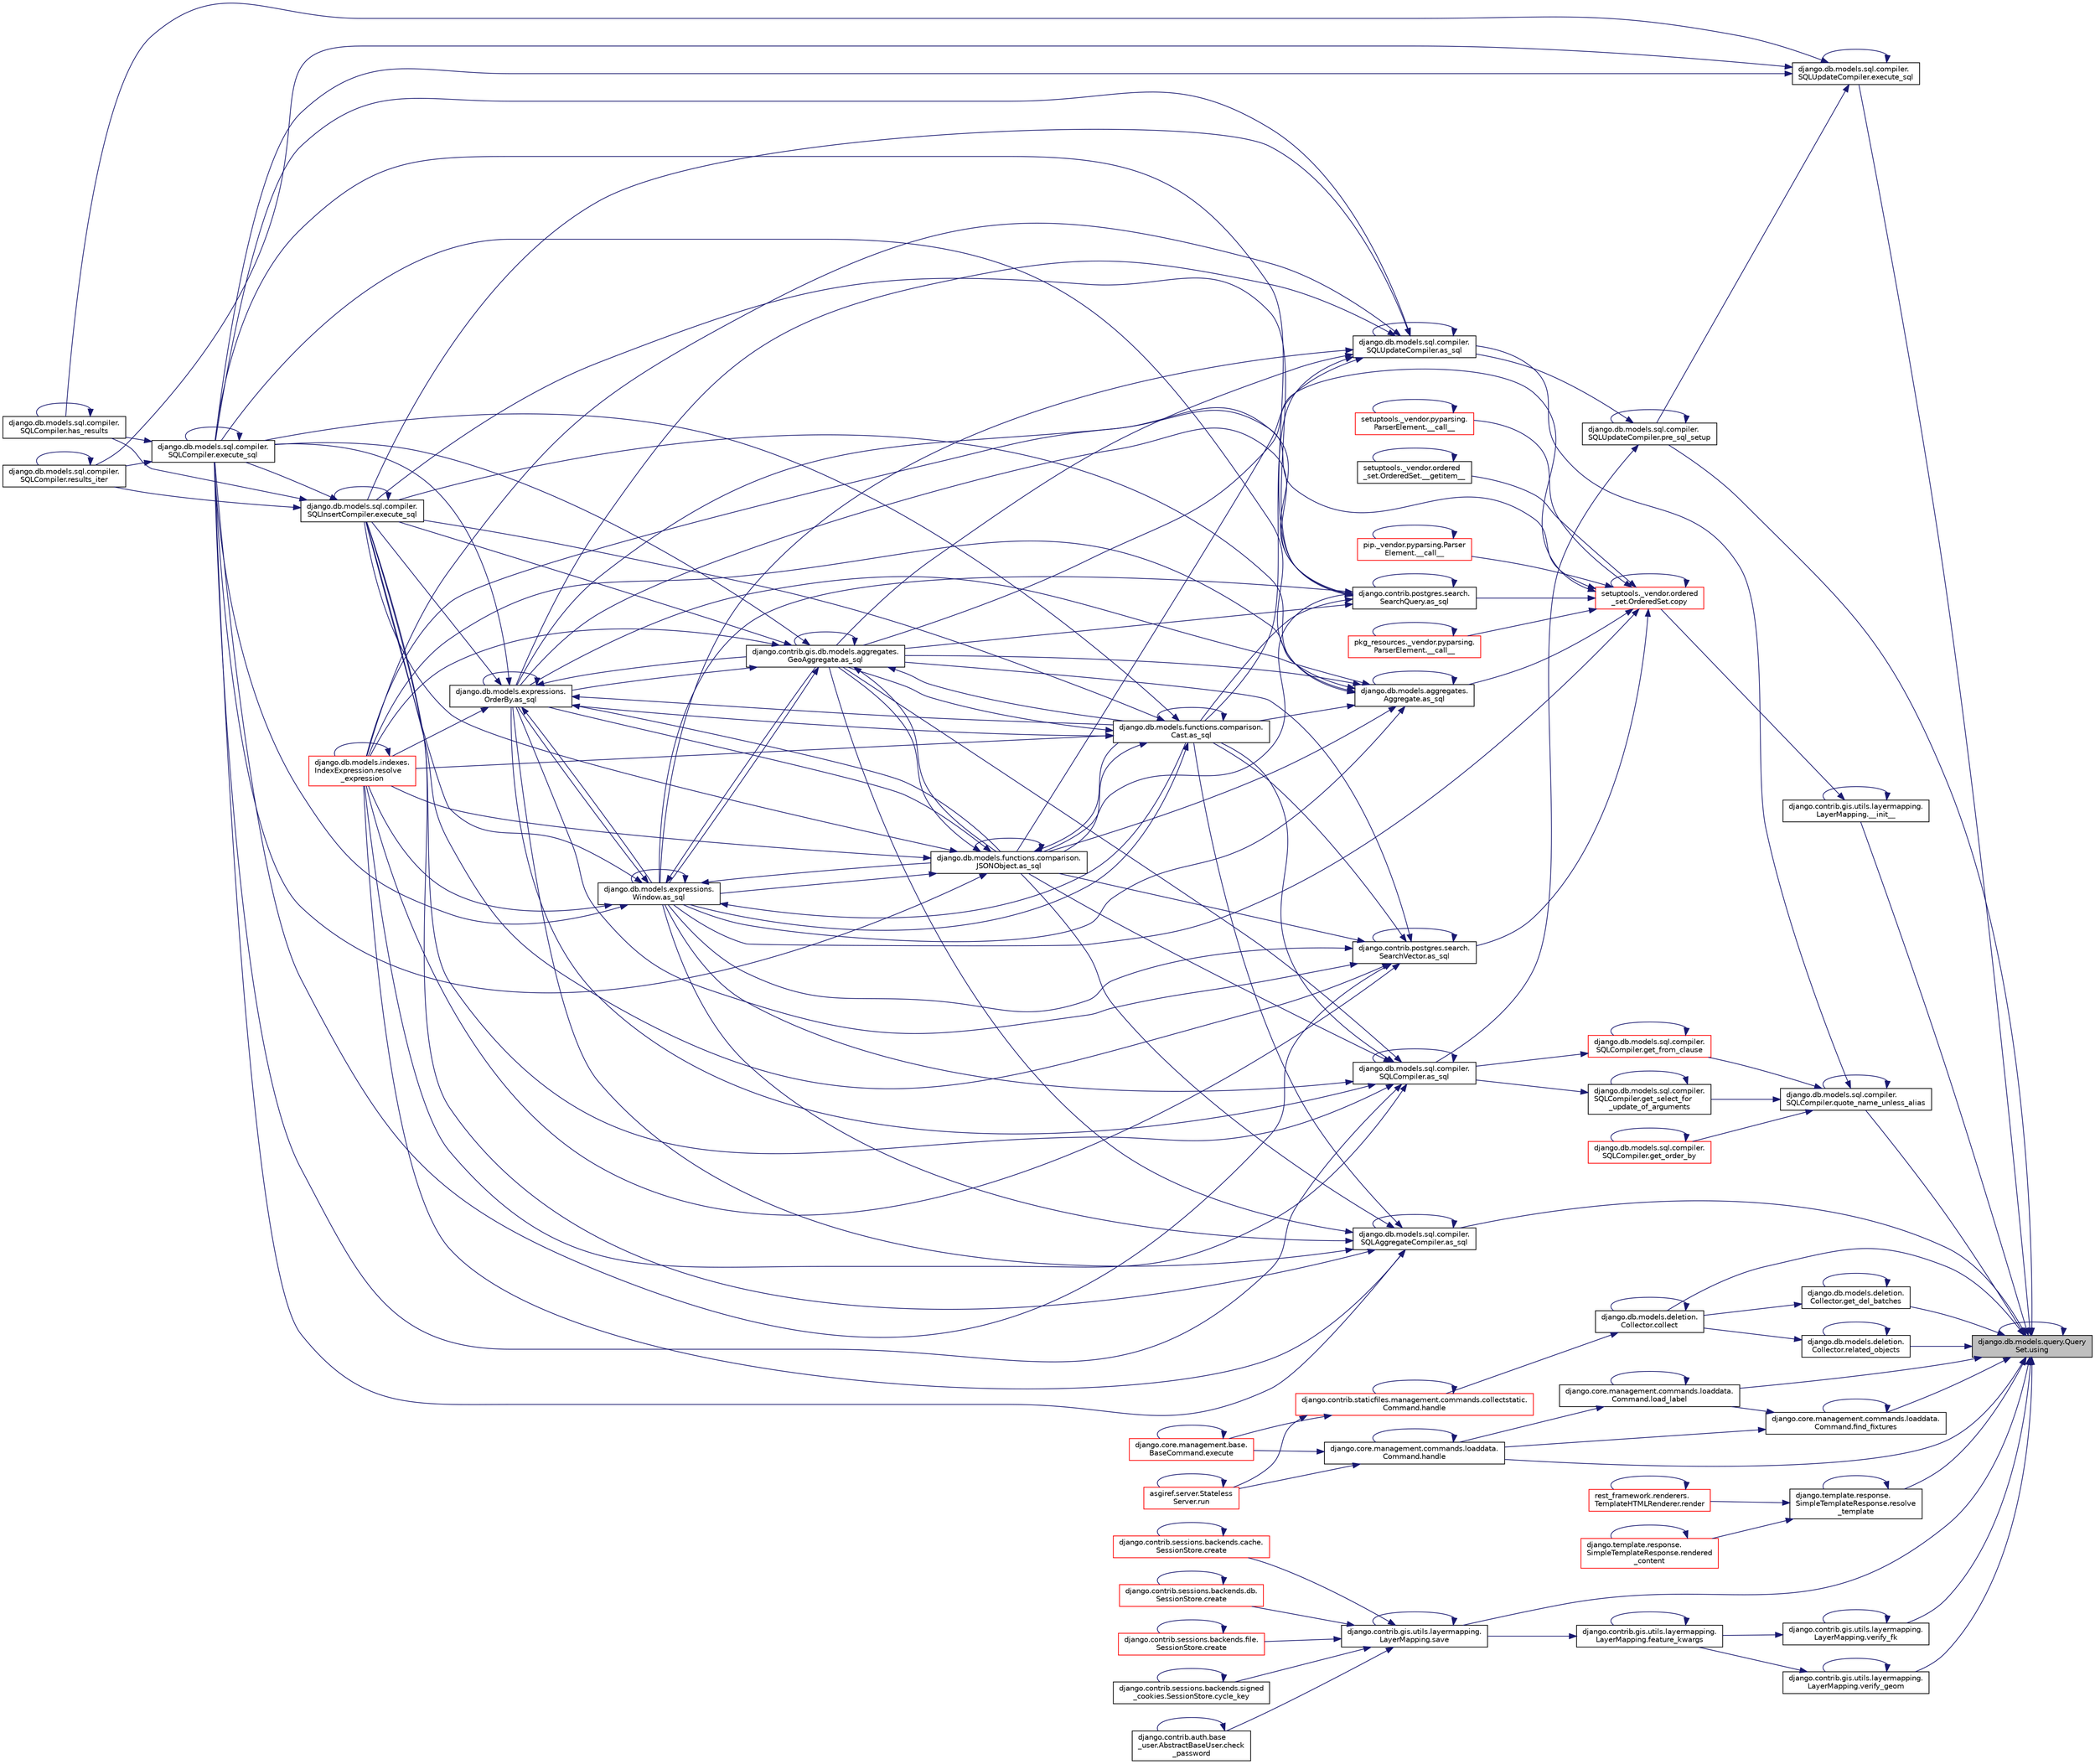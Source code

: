digraph "django.db.models.query.QuerySet.using"
{
 // LATEX_PDF_SIZE
  edge [fontname="Helvetica",fontsize="10",labelfontname="Helvetica",labelfontsize="10"];
  node [fontname="Helvetica",fontsize="10",shape=record];
  rankdir="RL";
  Node1 [label="django.db.models.query.Query\lSet.using",height=0.2,width=0.4,color="black", fillcolor="grey75", style="filled", fontcolor="black",tooltip=" "];
  Node1 -> Node2 [dir="back",color="midnightblue",fontsize="10",style="solid",fontname="Helvetica"];
  Node2 [label="django.contrib.gis.utils.layermapping.\lLayerMapping.__init__",height=0.2,width=0.4,color="black", fillcolor="white", style="filled",URL="$d5/d90/classdjango_1_1contrib_1_1gis_1_1utils_1_1layermapping_1_1_layer_mapping.html#a441abbcdca471c0850e042f57479dcf7",tooltip=" "];
  Node2 -> Node2 [dir="back",color="midnightblue",fontsize="10",style="solid",fontname="Helvetica"];
  Node2 -> Node3 [dir="back",color="midnightblue",fontsize="10",style="solid",fontname="Helvetica"];
  Node3 [label="setuptools._vendor.ordered\l_set.OrderedSet.copy",height=0.2,width=0.4,color="red", fillcolor="white", style="filled",URL="$d0/d40/classsetuptools_1_1__vendor_1_1ordered__set_1_1_ordered_set.html#a84224c403039b9dac5d2794d85073053",tooltip=" "];
  Node3 -> Node4 [dir="back",color="midnightblue",fontsize="10",style="solid",fontname="Helvetica"];
  Node4 [label="pip._vendor.pyparsing.Parser\lElement.__call__",height=0.2,width=0.4,color="red", fillcolor="white", style="filled",URL="$df/d7f/classpip_1_1__vendor_1_1pyparsing_1_1_parser_element.html#ae345dfb10ea6a1e9c77120e86129ab16",tooltip=" "];
  Node4 -> Node4 [dir="back",color="midnightblue",fontsize="10",style="solid",fontname="Helvetica"];
  Node3 -> Node7 [dir="back",color="midnightblue",fontsize="10",style="solid",fontname="Helvetica"];
  Node7 [label="pkg_resources._vendor.pyparsing.\lParserElement.__call__",height=0.2,width=0.4,color="red", fillcolor="white", style="filled",URL="$de/df0/classpkg__resources_1_1__vendor_1_1pyparsing_1_1_parser_element.html#a43d9a7e720d29a80c49f63998712c9a5",tooltip=" "];
  Node7 -> Node7 [dir="back",color="midnightblue",fontsize="10",style="solid",fontname="Helvetica"];
  Node3 -> Node8 [dir="back",color="midnightblue",fontsize="10",style="solid",fontname="Helvetica"];
  Node8 [label="setuptools._vendor.pyparsing.\lParserElement.__call__",height=0.2,width=0.4,color="red", fillcolor="white", style="filled",URL="$d9/d25/classsetuptools_1_1__vendor_1_1pyparsing_1_1_parser_element.html#a7f154aa4d9339f88d2306325bf99b953",tooltip=" "];
  Node8 -> Node8 [dir="back",color="midnightblue",fontsize="10",style="solid",fontname="Helvetica"];
  Node3 -> Node9 [dir="back",color="midnightblue",fontsize="10",style="solid",fontname="Helvetica"];
  Node9 [label="setuptools._vendor.ordered\l_set.OrderedSet.__getitem__",height=0.2,width=0.4,color="black", fillcolor="white", style="filled",URL="$d0/d40/classsetuptools_1_1__vendor_1_1ordered__set_1_1_ordered_set.html#afa5d263824cc35374a0cf762672f68ae",tooltip=" "];
  Node9 -> Node9 [dir="back",color="midnightblue",fontsize="10",style="solid",fontname="Helvetica"];
  Node3 -> Node10 [dir="back",color="midnightblue",fontsize="10",style="solid",fontname="Helvetica"];
  Node10 [label="django.db.models.aggregates.\lAggregate.as_sql",height=0.2,width=0.4,color="black", fillcolor="white", style="filled",URL="$d7/d0c/classdjango_1_1db_1_1models_1_1aggregates_1_1_aggregate.html#a86af10d7994d4f7a535cb7476201db71",tooltip=" "];
  Node10 -> Node10 [dir="back",color="midnightblue",fontsize="10",style="solid",fontname="Helvetica"];
  Node10 -> Node11 [dir="back",color="midnightblue",fontsize="10",style="solid",fontname="Helvetica"];
  Node11 [label="django.db.models.functions.comparison.\lCast.as_sql",height=0.2,width=0.4,color="black", fillcolor="white", style="filled",URL="$dd/d3c/classdjango_1_1db_1_1models_1_1functions_1_1comparison_1_1_cast.html#a010e365ade29d50da0332d4f46b95cf0",tooltip=" "];
  Node11 -> Node11 [dir="back",color="midnightblue",fontsize="10",style="solid",fontname="Helvetica"];
  Node11 -> Node12 [dir="back",color="midnightblue",fontsize="10",style="solid",fontname="Helvetica"];
  Node12 [label="django.db.models.functions.comparison.\lJSONObject.as_sql",height=0.2,width=0.4,color="black", fillcolor="white", style="filled",URL="$db/d2f/classdjango_1_1db_1_1models_1_1functions_1_1comparison_1_1_j_s_o_n_object.html#a7ea48a9164c15f6c04fa1851987b0be4",tooltip=" "];
  Node12 -> Node11 [dir="back",color="midnightblue",fontsize="10",style="solid",fontname="Helvetica"];
  Node12 -> Node12 [dir="back",color="midnightblue",fontsize="10",style="solid",fontname="Helvetica"];
  Node12 -> Node13 [dir="back",color="midnightblue",fontsize="10",style="solid",fontname="Helvetica"];
  Node13 [label="django.contrib.gis.db.models.aggregates.\lGeoAggregate.as_sql",height=0.2,width=0.4,color="black", fillcolor="white", style="filled",URL="$df/dbe/classdjango_1_1contrib_1_1gis_1_1db_1_1models_1_1aggregates_1_1_geo_aggregate.html#a129bfb83cb8d965d40be63e974594fa7",tooltip=" "];
  Node13 -> Node11 [dir="back",color="midnightblue",fontsize="10",style="solid",fontname="Helvetica"];
  Node13 -> Node12 [dir="back",color="midnightblue",fontsize="10",style="solid",fontname="Helvetica"];
  Node13 -> Node13 [dir="back",color="midnightblue",fontsize="10",style="solid",fontname="Helvetica"];
  Node13 -> Node14 [dir="back",color="midnightblue",fontsize="10",style="solid",fontname="Helvetica"];
  Node14 [label="django.db.models.expressions.\lWindow.as_sql",height=0.2,width=0.4,color="black", fillcolor="white", style="filled",URL="$d6/d1c/classdjango_1_1db_1_1models_1_1expressions_1_1_window.html#a2a81a422e2884ef2026394b0f83416dc",tooltip=" "];
  Node14 -> Node11 [dir="back",color="midnightblue",fontsize="10",style="solid",fontname="Helvetica"];
  Node14 -> Node12 [dir="back",color="midnightblue",fontsize="10",style="solid",fontname="Helvetica"];
  Node14 -> Node13 [dir="back",color="midnightblue",fontsize="10",style="solid",fontname="Helvetica"];
  Node14 -> Node14 [dir="back",color="midnightblue",fontsize="10",style="solid",fontname="Helvetica"];
  Node14 -> Node15 [dir="back",color="midnightblue",fontsize="10",style="solid",fontname="Helvetica"];
  Node15 [label="django.db.models.expressions.\lOrderBy.as_sql",height=0.2,width=0.4,color="black", fillcolor="white", style="filled",URL="$da/d4d/classdjango_1_1db_1_1models_1_1expressions_1_1_order_by.html#a343064ad7cfdac310e95fd997ee6d4cc",tooltip=" "];
  Node15 -> Node11 [dir="back",color="midnightblue",fontsize="10",style="solid",fontname="Helvetica"];
  Node15 -> Node12 [dir="back",color="midnightblue",fontsize="10",style="solid",fontname="Helvetica"];
  Node15 -> Node13 [dir="back",color="midnightblue",fontsize="10",style="solid",fontname="Helvetica"];
  Node15 -> Node14 [dir="back",color="midnightblue",fontsize="10",style="solid",fontname="Helvetica"];
  Node15 -> Node15 [dir="back",color="midnightblue",fontsize="10",style="solid",fontname="Helvetica"];
  Node15 -> Node16 [dir="back",color="midnightblue",fontsize="10",style="solid",fontname="Helvetica"];
  Node16 [label="django.db.models.sql.compiler.\lSQLCompiler.execute_sql",height=0.2,width=0.4,color="black", fillcolor="white", style="filled",URL="$df/de2/classdjango_1_1db_1_1models_1_1sql_1_1compiler_1_1_s_q_l_compiler.html#a2547088c51124a0d09620d04cf56b050",tooltip=" "];
  Node16 -> Node16 [dir="back",color="midnightblue",fontsize="10",style="solid",fontname="Helvetica"];
  Node16 -> Node17 [dir="back",color="midnightblue",fontsize="10",style="solid",fontname="Helvetica"];
  Node17 [label="django.db.models.sql.compiler.\lSQLCompiler.has_results",height=0.2,width=0.4,color="black", fillcolor="white", style="filled",URL="$df/de2/classdjango_1_1db_1_1models_1_1sql_1_1compiler_1_1_s_q_l_compiler.html#a9d05678c81b8b17bf60caf67b3a66fee",tooltip=" "];
  Node17 -> Node17 [dir="back",color="midnightblue",fontsize="10",style="solid",fontname="Helvetica"];
  Node16 -> Node18 [dir="back",color="midnightblue",fontsize="10",style="solid",fontname="Helvetica"];
  Node18 [label="django.db.models.sql.compiler.\lSQLCompiler.results_iter",height=0.2,width=0.4,color="black", fillcolor="white", style="filled",URL="$df/de2/classdjango_1_1db_1_1models_1_1sql_1_1compiler_1_1_s_q_l_compiler.html#ae8fdefa3a4dd74aa89ec963abf30fcde",tooltip=" "];
  Node18 -> Node18 [dir="back",color="midnightblue",fontsize="10",style="solid",fontname="Helvetica"];
  Node15 -> Node19 [dir="back",color="midnightblue",fontsize="10",style="solid",fontname="Helvetica"];
  Node19 [label="django.db.models.sql.compiler.\lSQLInsertCompiler.execute_sql",height=0.2,width=0.4,color="black", fillcolor="white", style="filled",URL="$dd/daa/classdjango_1_1db_1_1models_1_1sql_1_1compiler_1_1_s_q_l_insert_compiler.html#a2ebda5346b92962b6ac5ca8234bfeb42",tooltip=" "];
  Node19 -> Node16 [dir="back",color="midnightblue",fontsize="10",style="solid",fontname="Helvetica"];
  Node19 -> Node19 [dir="back",color="midnightblue",fontsize="10",style="solid",fontname="Helvetica"];
  Node19 -> Node17 [dir="back",color="midnightblue",fontsize="10",style="solid",fontname="Helvetica"];
  Node19 -> Node18 [dir="back",color="midnightblue",fontsize="10",style="solid",fontname="Helvetica"];
  Node15 -> Node20 [dir="back",color="midnightblue",fontsize="10",style="solid",fontname="Helvetica"];
  Node20 [label="django.db.models.indexes.\lIndexExpression.resolve\l_expression",height=0.2,width=0.4,color="red", fillcolor="white", style="filled",URL="$df/d4f/classdjango_1_1db_1_1models_1_1indexes_1_1_index_expression.html#ae39ac90454fba3ff53ac2d342cd5feea",tooltip=" "];
  Node20 -> Node20 [dir="back",color="midnightblue",fontsize="10",style="solid",fontname="Helvetica"];
  Node14 -> Node16 [dir="back",color="midnightblue",fontsize="10",style="solid",fontname="Helvetica"];
  Node14 -> Node19 [dir="back",color="midnightblue",fontsize="10",style="solid",fontname="Helvetica"];
  Node14 -> Node20 [dir="back",color="midnightblue",fontsize="10",style="solid",fontname="Helvetica"];
  Node13 -> Node15 [dir="back",color="midnightblue",fontsize="10",style="solid",fontname="Helvetica"];
  Node13 -> Node16 [dir="back",color="midnightblue",fontsize="10",style="solid",fontname="Helvetica"];
  Node13 -> Node19 [dir="back",color="midnightblue",fontsize="10",style="solid",fontname="Helvetica"];
  Node13 -> Node20 [dir="back",color="midnightblue",fontsize="10",style="solid",fontname="Helvetica"];
  Node12 -> Node14 [dir="back",color="midnightblue",fontsize="10",style="solid",fontname="Helvetica"];
  Node12 -> Node15 [dir="back",color="midnightblue",fontsize="10",style="solid",fontname="Helvetica"];
  Node12 -> Node16 [dir="back",color="midnightblue",fontsize="10",style="solid",fontname="Helvetica"];
  Node12 -> Node19 [dir="back",color="midnightblue",fontsize="10",style="solid",fontname="Helvetica"];
  Node12 -> Node20 [dir="back",color="midnightblue",fontsize="10",style="solid",fontname="Helvetica"];
  Node11 -> Node13 [dir="back",color="midnightblue",fontsize="10",style="solid",fontname="Helvetica"];
  Node11 -> Node14 [dir="back",color="midnightblue",fontsize="10",style="solid",fontname="Helvetica"];
  Node11 -> Node15 [dir="back",color="midnightblue",fontsize="10",style="solid",fontname="Helvetica"];
  Node11 -> Node16 [dir="back",color="midnightblue",fontsize="10",style="solid",fontname="Helvetica"];
  Node11 -> Node19 [dir="back",color="midnightblue",fontsize="10",style="solid",fontname="Helvetica"];
  Node11 -> Node20 [dir="back",color="midnightblue",fontsize="10",style="solid",fontname="Helvetica"];
  Node10 -> Node12 [dir="back",color="midnightblue",fontsize="10",style="solid",fontname="Helvetica"];
  Node10 -> Node13 [dir="back",color="midnightblue",fontsize="10",style="solid",fontname="Helvetica"];
  Node10 -> Node14 [dir="back",color="midnightblue",fontsize="10",style="solid",fontname="Helvetica"];
  Node10 -> Node15 [dir="back",color="midnightblue",fontsize="10",style="solid",fontname="Helvetica"];
  Node10 -> Node16 [dir="back",color="midnightblue",fontsize="10",style="solid",fontname="Helvetica"];
  Node10 -> Node19 [dir="back",color="midnightblue",fontsize="10",style="solid",fontname="Helvetica"];
  Node10 -> Node20 [dir="back",color="midnightblue",fontsize="10",style="solid",fontname="Helvetica"];
  Node3 -> Node13 [dir="back",color="midnightblue",fontsize="10",style="solid",fontname="Helvetica"];
  Node3 -> Node24 [dir="back",color="midnightblue",fontsize="10",style="solid",fontname="Helvetica"];
  Node24 [label="django.contrib.postgres.search.\lSearchVector.as_sql",height=0.2,width=0.4,color="black", fillcolor="white", style="filled",URL="$d3/d9b/classdjango_1_1contrib_1_1postgres_1_1search_1_1_search_vector.html#a20b770d5d88a5d8d2c6b3f60feb66e07",tooltip=" "];
  Node24 -> Node11 [dir="back",color="midnightblue",fontsize="10",style="solid",fontname="Helvetica"];
  Node24 -> Node12 [dir="back",color="midnightblue",fontsize="10",style="solid",fontname="Helvetica"];
  Node24 -> Node13 [dir="back",color="midnightblue",fontsize="10",style="solid",fontname="Helvetica"];
  Node24 -> Node24 [dir="back",color="midnightblue",fontsize="10",style="solid",fontname="Helvetica"];
  Node24 -> Node14 [dir="back",color="midnightblue",fontsize="10",style="solid",fontname="Helvetica"];
  Node24 -> Node15 [dir="back",color="midnightblue",fontsize="10",style="solid",fontname="Helvetica"];
  Node24 -> Node16 [dir="back",color="midnightblue",fontsize="10",style="solid",fontname="Helvetica"];
  Node24 -> Node19 [dir="back",color="midnightblue",fontsize="10",style="solid",fontname="Helvetica"];
  Node24 -> Node20 [dir="back",color="midnightblue",fontsize="10",style="solid",fontname="Helvetica"];
  Node3 -> Node25 [dir="back",color="midnightblue",fontsize="10",style="solid",fontname="Helvetica"];
  Node25 [label="django.contrib.postgres.search.\lSearchQuery.as_sql",height=0.2,width=0.4,color="black", fillcolor="white", style="filled",URL="$d4/d5f/classdjango_1_1contrib_1_1postgres_1_1search_1_1_search_query.html#a08057a93d8da31c23329543b1d429539",tooltip=" "];
  Node25 -> Node11 [dir="back",color="midnightblue",fontsize="10",style="solid",fontname="Helvetica"];
  Node25 -> Node12 [dir="back",color="midnightblue",fontsize="10",style="solid",fontname="Helvetica"];
  Node25 -> Node13 [dir="back",color="midnightblue",fontsize="10",style="solid",fontname="Helvetica"];
  Node25 -> Node25 [dir="back",color="midnightblue",fontsize="10",style="solid",fontname="Helvetica"];
  Node25 -> Node14 [dir="back",color="midnightblue",fontsize="10",style="solid",fontname="Helvetica"];
  Node25 -> Node15 [dir="back",color="midnightblue",fontsize="10",style="solid",fontname="Helvetica"];
  Node25 -> Node16 [dir="back",color="midnightblue",fontsize="10",style="solid",fontname="Helvetica"];
  Node25 -> Node19 [dir="back",color="midnightblue",fontsize="10",style="solid",fontname="Helvetica"];
  Node25 -> Node20 [dir="back",color="midnightblue",fontsize="10",style="solid",fontname="Helvetica"];
  Node3 -> Node14 [dir="back",color="midnightblue",fontsize="10",style="solid",fontname="Helvetica"];
  Node3 -> Node15 [dir="back",color="midnightblue",fontsize="10",style="solid",fontname="Helvetica"];
  Node3 -> Node3 [dir="back",color="midnightblue",fontsize="10",style="solid",fontname="Helvetica"];
  Node1 -> Node677 [dir="back",color="midnightblue",fontsize="10",style="solid",fontname="Helvetica"];
  Node677 [label="django.db.models.sql.compiler.\lSQLAggregateCompiler.as_sql",height=0.2,width=0.4,color="black", fillcolor="white", style="filled",URL="$d0/de1/classdjango_1_1db_1_1models_1_1sql_1_1compiler_1_1_s_q_l_aggregate_compiler.html#ad921395fb4a1cbba27bf01957dab44dc",tooltip=" "];
  Node677 -> Node677 [dir="back",color="midnightblue",fontsize="10",style="solid",fontname="Helvetica"];
  Node677 -> Node11 [dir="back",color="midnightblue",fontsize="10",style="solid",fontname="Helvetica"];
  Node677 -> Node12 [dir="back",color="midnightblue",fontsize="10",style="solid",fontname="Helvetica"];
  Node677 -> Node13 [dir="back",color="midnightblue",fontsize="10",style="solid",fontname="Helvetica"];
  Node677 -> Node14 [dir="back",color="midnightblue",fontsize="10",style="solid",fontname="Helvetica"];
  Node677 -> Node15 [dir="back",color="midnightblue",fontsize="10",style="solid",fontname="Helvetica"];
  Node677 -> Node16 [dir="back",color="midnightblue",fontsize="10",style="solid",fontname="Helvetica"];
  Node677 -> Node19 [dir="back",color="midnightblue",fontsize="10",style="solid",fontname="Helvetica"];
  Node677 -> Node20 [dir="back",color="midnightblue",fontsize="10",style="solid",fontname="Helvetica"];
  Node1 -> Node28 [dir="back",color="midnightblue",fontsize="10",style="solid",fontname="Helvetica"];
  Node28 [label="django.db.models.deletion.\lCollector.collect",height=0.2,width=0.4,color="black", fillcolor="white", style="filled",URL="$d8/dc4/classdjango_1_1db_1_1models_1_1deletion_1_1_collector.html#a44e7793473ae99b03633319af84ad54a",tooltip=" "];
  Node28 -> Node28 [dir="back",color="midnightblue",fontsize="10",style="solid",fontname="Helvetica"];
  Node28 -> Node29 [dir="back",color="midnightblue",fontsize="10",style="solid",fontname="Helvetica"];
  Node29 [label="django.contrib.staticfiles.management.commands.collectstatic.\lCommand.handle",height=0.2,width=0.4,color="red", fillcolor="white", style="filled",URL="$d8/df6/classdjango_1_1contrib_1_1staticfiles_1_1management_1_1commands_1_1collectstatic_1_1_command.html#a13878bded4ab6e437894a5f2ea36adb5",tooltip=" "];
  Node29 -> Node30 [dir="back",color="midnightblue",fontsize="10",style="solid",fontname="Helvetica"];
  Node30 [label="django.core.management.base.\lBaseCommand.execute",height=0.2,width=0.4,color="red", fillcolor="white", style="filled",URL="$db/da3/classdjango_1_1core_1_1management_1_1base_1_1_base_command.html#a900029c213c1456bbd6f8e5b8ead2201",tooltip=" "];
  Node30 -> Node30 [dir="back",color="midnightblue",fontsize="10",style="solid",fontname="Helvetica"];
  Node29 -> Node29 [dir="back",color="midnightblue",fontsize="10",style="solid",fontname="Helvetica"];
  Node29 -> Node54 [dir="back",color="midnightblue",fontsize="10",style="solid",fontname="Helvetica"];
  Node54 [label="asgiref.server.Stateless\lServer.run",height=0.2,width=0.4,color="red", fillcolor="white", style="filled",URL="$d7/d61/classasgiref_1_1server_1_1_stateless_server.html#a53bf7ab54c91edd3cf3838b62e0a8bed",tooltip="Mainloop and handling."];
  Node54 -> Node54 [dir="back",color="midnightblue",fontsize="10",style="solid",fontname="Helvetica"];
  Node1 -> Node678 [dir="back",color="midnightblue",fontsize="10",style="solid",fontname="Helvetica"];
  Node678 [label="django.db.models.sql.compiler.\lSQLUpdateCompiler.execute_sql",height=0.2,width=0.4,color="black", fillcolor="white", style="filled",URL="$d2/dcb/classdjango_1_1db_1_1models_1_1sql_1_1compiler_1_1_s_q_l_update_compiler.html#a8f64e5acc96dc3ff35263634a757e9f3",tooltip=" "];
  Node678 -> Node678 [dir="back",color="midnightblue",fontsize="10",style="solid",fontname="Helvetica"];
  Node678 -> Node16 [dir="back",color="midnightblue",fontsize="10",style="solid",fontname="Helvetica"];
  Node678 -> Node17 [dir="back",color="midnightblue",fontsize="10",style="solid",fontname="Helvetica"];
  Node678 -> Node679 [dir="back",color="midnightblue",fontsize="10",style="solid",fontname="Helvetica"];
  Node679 [label="django.db.models.sql.compiler.\lSQLUpdateCompiler.pre_sql_setup",height=0.2,width=0.4,color="black", fillcolor="white", style="filled",URL="$d2/dcb/classdjango_1_1db_1_1models_1_1sql_1_1compiler_1_1_s_q_l_update_compiler.html#afcc9f1b98f39034d9ba8ad4dddbf4172",tooltip=" "];
  Node679 -> Node680 [dir="back",color="midnightblue",fontsize="10",style="solid",fontname="Helvetica"];
  Node680 [label="django.db.models.sql.compiler.\lSQLUpdateCompiler.as_sql",height=0.2,width=0.4,color="black", fillcolor="white", style="filled",URL="$d2/dcb/classdjango_1_1db_1_1models_1_1sql_1_1compiler_1_1_s_q_l_update_compiler.html#a4bef8c7334b28c25eeeeff3085c9b28b",tooltip=" "];
  Node680 -> Node680 [dir="back",color="midnightblue",fontsize="10",style="solid",fontname="Helvetica"];
  Node680 -> Node11 [dir="back",color="midnightblue",fontsize="10",style="solid",fontname="Helvetica"];
  Node680 -> Node12 [dir="back",color="midnightblue",fontsize="10",style="solid",fontname="Helvetica"];
  Node680 -> Node13 [dir="back",color="midnightblue",fontsize="10",style="solid",fontname="Helvetica"];
  Node680 -> Node14 [dir="back",color="midnightblue",fontsize="10",style="solid",fontname="Helvetica"];
  Node680 -> Node15 [dir="back",color="midnightblue",fontsize="10",style="solid",fontname="Helvetica"];
  Node680 -> Node16 [dir="back",color="midnightblue",fontsize="10",style="solid",fontname="Helvetica"];
  Node680 -> Node19 [dir="back",color="midnightblue",fontsize="10",style="solid",fontname="Helvetica"];
  Node680 -> Node20 [dir="back",color="midnightblue",fontsize="10",style="solid",fontname="Helvetica"];
  Node679 -> Node681 [dir="back",color="midnightblue",fontsize="10",style="solid",fontname="Helvetica"];
  Node681 [label="django.db.models.sql.compiler.\lSQLCompiler.as_sql",height=0.2,width=0.4,color="black", fillcolor="white", style="filled",URL="$df/de2/classdjango_1_1db_1_1models_1_1sql_1_1compiler_1_1_s_q_l_compiler.html#aaf2893416f62d6ad2ea27d4786d65d32",tooltip=" "];
  Node681 -> Node11 [dir="back",color="midnightblue",fontsize="10",style="solid",fontname="Helvetica"];
  Node681 -> Node12 [dir="back",color="midnightblue",fontsize="10",style="solid",fontname="Helvetica"];
  Node681 -> Node13 [dir="back",color="midnightblue",fontsize="10",style="solid",fontname="Helvetica"];
  Node681 -> Node14 [dir="back",color="midnightblue",fontsize="10",style="solid",fontname="Helvetica"];
  Node681 -> Node15 [dir="back",color="midnightblue",fontsize="10",style="solid",fontname="Helvetica"];
  Node681 -> Node681 [dir="back",color="midnightblue",fontsize="10",style="solid",fontname="Helvetica"];
  Node681 -> Node16 [dir="back",color="midnightblue",fontsize="10",style="solid",fontname="Helvetica"];
  Node681 -> Node19 [dir="back",color="midnightblue",fontsize="10",style="solid",fontname="Helvetica"];
  Node681 -> Node20 [dir="back",color="midnightblue",fontsize="10",style="solid",fontname="Helvetica"];
  Node679 -> Node679 [dir="back",color="midnightblue",fontsize="10",style="solid",fontname="Helvetica"];
  Node678 -> Node18 [dir="back",color="midnightblue",fontsize="10",style="solid",fontname="Helvetica"];
  Node1 -> Node682 [dir="back",color="midnightblue",fontsize="10",style="solid",fontname="Helvetica"];
  Node682 [label="django.core.management.commands.loaddata.\lCommand.find_fixtures",height=0.2,width=0.4,color="black", fillcolor="white", style="filled",URL="$d2/daa/classdjango_1_1core_1_1management_1_1commands_1_1loaddata_1_1_command.html#aac2ee577321d73fa0937d155c684879c",tooltip=" "];
  Node682 -> Node682 [dir="back",color="midnightblue",fontsize="10",style="solid",fontname="Helvetica"];
  Node682 -> Node683 [dir="back",color="midnightblue",fontsize="10",style="solid",fontname="Helvetica"];
  Node683 [label="django.core.management.commands.loaddata.\lCommand.handle",height=0.2,width=0.4,color="black", fillcolor="white", style="filled",URL="$d2/daa/classdjango_1_1core_1_1management_1_1commands_1_1loaddata_1_1_command.html#a858205477ca203f6b8a11440039c4919",tooltip=" "];
  Node683 -> Node30 [dir="back",color="midnightblue",fontsize="10",style="solid",fontname="Helvetica"];
  Node683 -> Node683 [dir="back",color="midnightblue",fontsize="10",style="solid",fontname="Helvetica"];
  Node683 -> Node54 [dir="back",color="midnightblue",fontsize="10",style="solid",fontname="Helvetica"];
  Node682 -> Node684 [dir="back",color="midnightblue",fontsize="10",style="solid",fontname="Helvetica"];
  Node684 [label="django.core.management.commands.loaddata.\lCommand.load_label",height=0.2,width=0.4,color="black", fillcolor="white", style="filled",URL="$d2/daa/classdjango_1_1core_1_1management_1_1commands_1_1loaddata_1_1_command.html#a6c9c40a334779d5918c05c07ebd7c77d",tooltip=" "];
  Node684 -> Node683 [dir="back",color="midnightblue",fontsize="10",style="solid",fontname="Helvetica"];
  Node684 -> Node684 [dir="back",color="midnightblue",fontsize="10",style="solid",fontname="Helvetica"];
  Node1 -> Node685 [dir="back",color="midnightblue",fontsize="10",style="solid",fontname="Helvetica"];
  Node685 [label="django.db.models.deletion.\lCollector.get_del_batches",height=0.2,width=0.4,color="black", fillcolor="white", style="filled",URL="$d8/dc4/classdjango_1_1db_1_1models_1_1deletion_1_1_collector.html#ac03e7c96ec76caaffab101e39f90c3b4",tooltip=" "];
  Node685 -> Node28 [dir="back",color="midnightblue",fontsize="10",style="solid",fontname="Helvetica"];
  Node685 -> Node685 [dir="back",color="midnightblue",fontsize="10",style="solid",fontname="Helvetica"];
  Node1 -> Node683 [dir="back",color="midnightblue",fontsize="10",style="solid",fontname="Helvetica"];
  Node1 -> Node684 [dir="back",color="midnightblue",fontsize="10",style="solid",fontname="Helvetica"];
  Node1 -> Node679 [dir="back",color="midnightblue",fontsize="10",style="solid",fontname="Helvetica"];
  Node1 -> Node686 [dir="back",color="midnightblue",fontsize="10",style="solid",fontname="Helvetica"];
  Node686 [label="django.db.models.sql.compiler.\lSQLCompiler.quote_name_unless_alias",height=0.2,width=0.4,color="black", fillcolor="white", style="filled",URL="$df/de2/classdjango_1_1db_1_1models_1_1sql_1_1compiler_1_1_s_q_l_compiler.html#aba033fead7fde3b393482f7d70701bf3",tooltip=" "];
  Node686 -> Node680 [dir="back",color="midnightblue",fontsize="10",style="solid",fontname="Helvetica"];
  Node686 -> Node687 [dir="back",color="midnightblue",fontsize="10",style="solid",fontname="Helvetica"];
  Node687 [label="django.db.models.sql.compiler.\lSQLCompiler.get_from_clause",height=0.2,width=0.4,color="red", fillcolor="white", style="filled",URL="$df/de2/classdjango_1_1db_1_1models_1_1sql_1_1compiler_1_1_s_q_l_compiler.html#a9bb52c668bab475b4ea5501ef8725529",tooltip=" "];
  Node687 -> Node681 [dir="back",color="midnightblue",fontsize="10",style="solid",fontname="Helvetica"];
  Node687 -> Node687 [dir="back",color="midnightblue",fontsize="10",style="solid",fontname="Helvetica"];
  Node686 -> Node690 [dir="back",color="midnightblue",fontsize="10",style="solid",fontname="Helvetica"];
  Node690 [label="django.db.models.sql.compiler.\lSQLCompiler.get_order_by",height=0.2,width=0.4,color="red", fillcolor="white", style="filled",URL="$df/de2/classdjango_1_1db_1_1models_1_1sql_1_1compiler_1_1_s_q_l_compiler.html#a310dbdb0ed0a7a36cb52356369c221fc",tooltip=" "];
  Node690 -> Node690 [dir="back",color="midnightblue",fontsize="10",style="solid",fontname="Helvetica"];
  Node686 -> Node692 [dir="back",color="midnightblue",fontsize="10",style="solid",fontname="Helvetica"];
  Node692 [label="django.db.models.sql.compiler.\lSQLCompiler.get_select_for\l_update_of_arguments",height=0.2,width=0.4,color="black", fillcolor="white", style="filled",URL="$df/de2/classdjango_1_1db_1_1models_1_1sql_1_1compiler_1_1_s_q_l_compiler.html#a47651a0840298b4708f36b526f124272",tooltip=" "];
  Node692 -> Node681 [dir="back",color="midnightblue",fontsize="10",style="solid",fontname="Helvetica"];
  Node692 -> Node692 [dir="back",color="midnightblue",fontsize="10",style="solid",fontname="Helvetica"];
  Node686 -> Node686 [dir="back",color="midnightblue",fontsize="10",style="solid",fontname="Helvetica"];
  Node1 -> Node550 [dir="back",color="midnightblue",fontsize="10",style="solid",fontname="Helvetica"];
  Node550 [label="django.db.models.deletion.\lCollector.related_objects",height=0.2,width=0.4,color="black", fillcolor="white", style="filled",URL="$d8/dc4/classdjango_1_1db_1_1models_1_1deletion_1_1_collector.html#aec712b4ac0949caca44ce7bd37d63c07",tooltip=" "];
  Node550 -> Node28 [dir="back",color="midnightblue",fontsize="10",style="solid",fontname="Helvetica"];
  Node550 -> Node550 [dir="back",color="midnightblue",fontsize="10",style="solid",fontname="Helvetica"];
  Node1 -> Node693 [dir="back",color="midnightblue",fontsize="10",style="solid",fontname="Helvetica"];
  Node693 [label="django.template.response.\lSimpleTemplateResponse.resolve\l_template",height=0.2,width=0.4,color="black", fillcolor="white", style="filled",URL="$d9/dd8/classdjango_1_1template_1_1response_1_1_simple_template_response.html#af92ee678a4a45a9c2905eb58ad6fbbc2",tooltip=" "];
  Node693 -> Node616 [dir="back",color="midnightblue",fontsize="10",style="solid",fontname="Helvetica"];
  Node616 [label="rest_framework.renderers.\lTemplateHTMLRenderer.render",height=0.2,width=0.4,color="red", fillcolor="white", style="filled",URL="$de/d7d/classrest__framework_1_1renderers_1_1_template_h_t_m_l_renderer.html#abf6171569059f43b2f49f4bd94a4446d",tooltip=" "];
  Node616 -> Node616 [dir="back",color="midnightblue",fontsize="10",style="solid",fontname="Helvetica"];
  Node693 -> Node553 [dir="back",color="midnightblue",fontsize="10",style="solid",fontname="Helvetica"];
  Node553 [label="django.template.response.\lSimpleTemplateResponse.rendered\l_content",height=0.2,width=0.4,color="red", fillcolor="white", style="filled",URL="$d9/dd8/classdjango_1_1template_1_1response_1_1_simple_template_response.html#aeecb2cddb30e76b794d6311bf53571b6",tooltip=" "];
  Node553 -> Node553 [dir="back",color="midnightblue",fontsize="10",style="solid",fontname="Helvetica"];
  Node693 -> Node693 [dir="back",color="midnightblue",fontsize="10",style="solid",fontname="Helvetica"];
  Node1 -> Node279 [dir="back",color="midnightblue",fontsize="10",style="solid",fontname="Helvetica"];
  Node279 [label="django.contrib.gis.utils.layermapping.\lLayerMapping.save",height=0.2,width=0.4,color="black", fillcolor="white", style="filled",URL="$d5/d90/classdjango_1_1contrib_1_1gis_1_1utils_1_1layermapping_1_1_layer_mapping.html#af7d13bf27b58a98727872783d4f05c01",tooltip=" "];
  Node279 -> Node230 [dir="back",color="midnightblue",fontsize="10",style="solid",fontname="Helvetica"];
  Node230 [label="django.contrib.auth.base\l_user.AbstractBaseUser.check\l_password",height=0.2,width=0.4,color="black", fillcolor="white", style="filled",URL="$d6/d40/classdjango_1_1contrib_1_1auth_1_1base__user_1_1_abstract_base_user.html#a22877e4004aca4daed40520695ef91ad",tooltip=" "];
  Node230 -> Node230 [dir="back",color="midnightblue",fontsize="10",style="solid",fontname="Helvetica"];
  Node279 -> Node231 [dir="back",color="midnightblue",fontsize="10",style="solid",fontname="Helvetica"];
  Node231 [label="django.contrib.sessions.backends.cache.\lSessionStore.create",height=0.2,width=0.4,color="red", fillcolor="white", style="filled",URL="$df/d0f/classdjango_1_1contrib_1_1sessions_1_1backends_1_1cache_1_1_session_store.html#a446cd1693bf22269d431e4cfc9424763",tooltip=" "];
  Node231 -> Node231 [dir="back",color="midnightblue",fontsize="10",style="solid",fontname="Helvetica"];
  Node279 -> Node240 [dir="back",color="midnightblue",fontsize="10",style="solid",fontname="Helvetica"];
  Node240 [label="django.contrib.sessions.backends.db.\lSessionStore.create",height=0.2,width=0.4,color="red", fillcolor="white", style="filled",URL="$d2/d1a/classdjango_1_1contrib_1_1sessions_1_1backends_1_1db_1_1_session_store.html#abe55542a0377d5cadcaa995ab5983000",tooltip=" "];
  Node240 -> Node240 [dir="back",color="midnightblue",fontsize="10",style="solid",fontname="Helvetica"];
  Node279 -> Node242 [dir="back",color="midnightblue",fontsize="10",style="solid",fontname="Helvetica"];
  Node242 [label="django.contrib.sessions.backends.file.\lSessionStore.create",height=0.2,width=0.4,color="red", fillcolor="white", style="filled",URL="$dc/dba/classdjango_1_1contrib_1_1sessions_1_1backends_1_1file_1_1_session_store.html#a24fc651d4a7fdff19e780868a31f0600",tooltip=" "];
  Node242 -> Node242 [dir="back",color="midnightblue",fontsize="10",style="solid",fontname="Helvetica"];
  Node279 -> Node244 [dir="back",color="midnightblue",fontsize="10",style="solid",fontname="Helvetica"];
  Node244 [label="django.contrib.sessions.backends.signed\l_cookies.SessionStore.cycle_key",height=0.2,width=0.4,color="black", fillcolor="white", style="filled",URL="$d4/da0/classdjango_1_1contrib_1_1sessions_1_1backends_1_1signed__cookies_1_1_session_store.html#af2644b7249beaf95b74d8a2dea6fb38f",tooltip=" "];
  Node244 -> Node244 [dir="back",color="midnightblue",fontsize="10",style="solid",fontname="Helvetica"];
  Node279 -> Node279 [dir="back",color="midnightblue",fontsize="10",style="solid",fontname="Helvetica"];
  Node1 -> Node1 [dir="back",color="midnightblue",fontsize="10",style="solid",fontname="Helvetica"];
  Node1 -> Node694 [dir="back",color="midnightblue",fontsize="10",style="solid",fontname="Helvetica"];
  Node694 [label="django.contrib.gis.utils.layermapping.\lLayerMapping.verify_fk",height=0.2,width=0.4,color="black", fillcolor="white", style="filled",URL="$d5/d90/classdjango_1_1contrib_1_1gis_1_1utils_1_1layermapping_1_1_layer_mapping.html#a849b7607c70382567eb8ea23ba1b984d",tooltip=" "];
  Node694 -> Node278 [dir="back",color="midnightblue",fontsize="10",style="solid",fontname="Helvetica"];
  Node278 [label="django.contrib.gis.utils.layermapping.\lLayerMapping.feature_kwargs",height=0.2,width=0.4,color="black", fillcolor="white", style="filled",URL="$d5/d90/classdjango_1_1contrib_1_1gis_1_1utils_1_1layermapping_1_1_layer_mapping.html#a2ce667d8211089d090e8bac0189c6e8d",tooltip=" "];
  Node278 -> Node278 [dir="back",color="midnightblue",fontsize="10",style="solid",fontname="Helvetica"];
  Node278 -> Node279 [dir="back",color="midnightblue",fontsize="10",style="solid",fontname="Helvetica"];
  Node694 -> Node694 [dir="back",color="midnightblue",fontsize="10",style="solid",fontname="Helvetica"];
  Node1 -> Node277 [dir="back",color="midnightblue",fontsize="10",style="solid",fontname="Helvetica"];
  Node277 [label="django.contrib.gis.utils.layermapping.\lLayerMapping.verify_geom",height=0.2,width=0.4,color="black", fillcolor="white", style="filled",URL="$d5/d90/classdjango_1_1contrib_1_1gis_1_1utils_1_1layermapping_1_1_layer_mapping.html#a890f581dde917ba02fda1ab9f42132c7",tooltip=" "];
  Node277 -> Node278 [dir="back",color="midnightblue",fontsize="10",style="solid",fontname="Helvetica"];
  Node277 -> Node277 [dir="back",color="midnightblue",fontsize="10",style="solid",fontname="Helvetica"];
}
